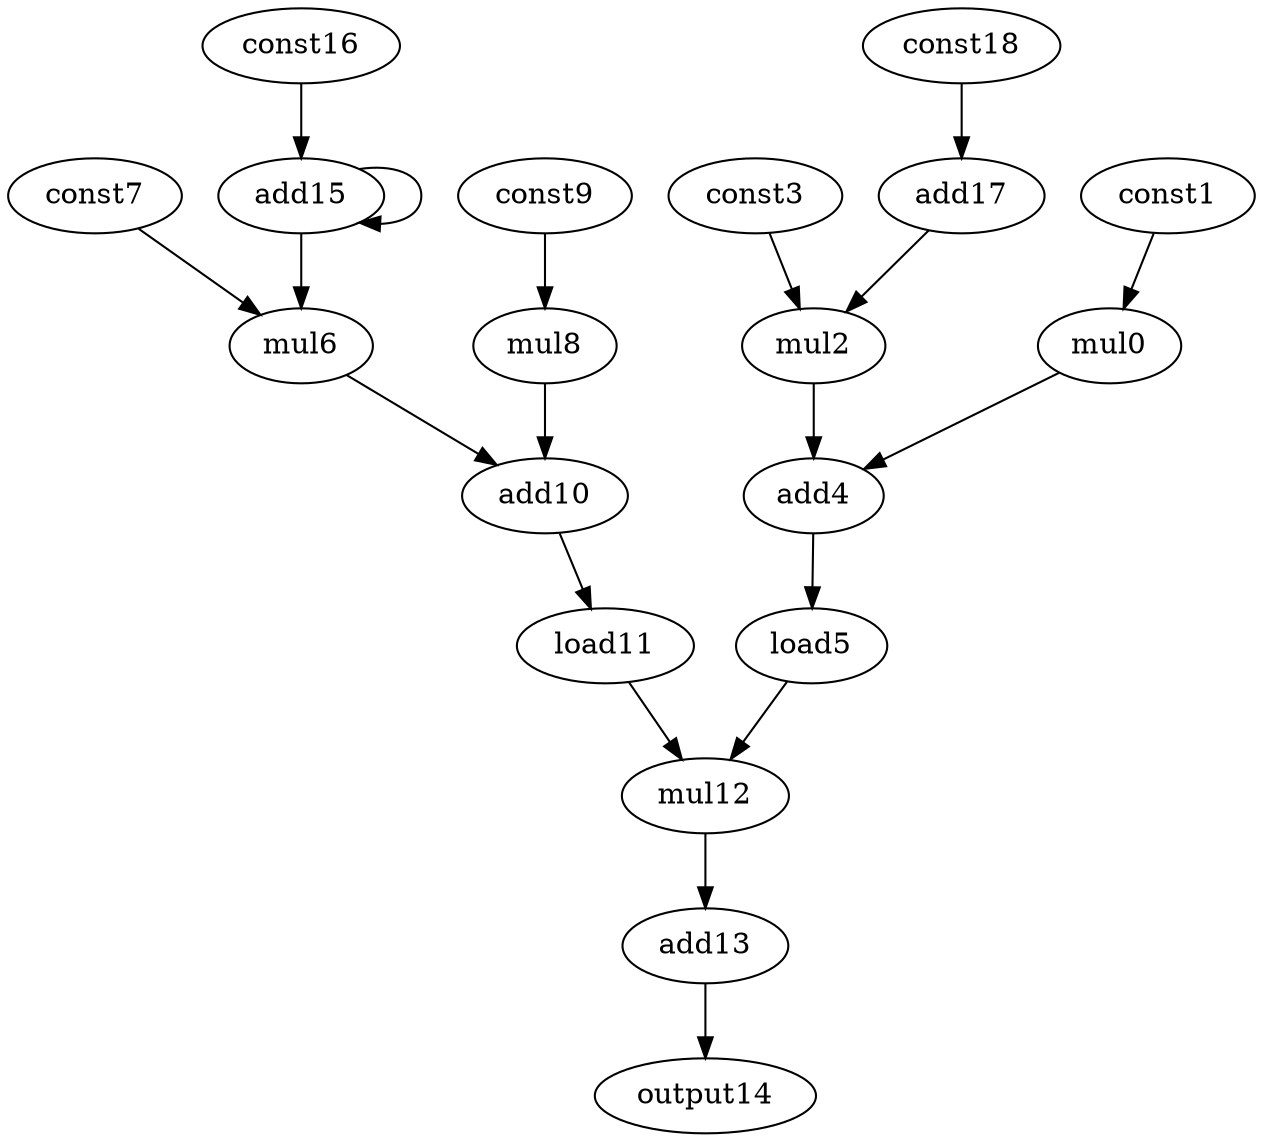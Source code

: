 digraph G {
mul0[opcode=mul];
const1[opcode=const, const_value=" 0"];
mul2[opcode=mul];
const3[opcode=const, const_value=" 30"];
add4[opcode=add];
load5[opcode=load];
mul6[opcode=mul];
const7[opcode=const, const_value=" 1"];
mul8[opcode=mul];
const9[opcode=const, const_value=" 0"];
add10[opcode=add];
load11[opcode=load];
mul12[opcode=mul];
add13[opcode=add];
output14[opcode=output];
add15[opcode=add];
const16[opcode=const, const_value=" 1"];
add17[opcode=add];
const18[opcode=const, const_value=" 1"];
load5->mul12[operand=1]; //load->mul
load11->mul12[operand=0]; //load->mul
mul12->add13[operand=0]; //mul->add
add13->output14[operand=0]; //add->output
add17->mul2[operand=1]; //add->gep_mul
add15->mul6[operand=1]; //add->gep_mul
add15->add15[operand=0]; //add->add
const18->add17[operand=0]; //gep_const->add
const1->mul0[operand=0]; //gep_const->gep_mul
const3->mul2[operand=0]; //gep_const->gep_mul
mul0->add4[operand=0]; //gep_mul->gep_add
mul2->add4[operand=1]; //gep_mul->gep_add
add4->load5[operand=0]; //gep_add->load
const7->mul6[operand=0]; //gep_const->gep_mul
const9->mul8[operand=0]; //gep_const->gep_mul
mul6->add10[operand=0]; //gep_mul->gep_add
mul8->add10[operand=1]; //gep_mul->gep_add
add10->load11[operand=0]; //gep_add->load
const16->add15[operand=1]; //const->add
}
